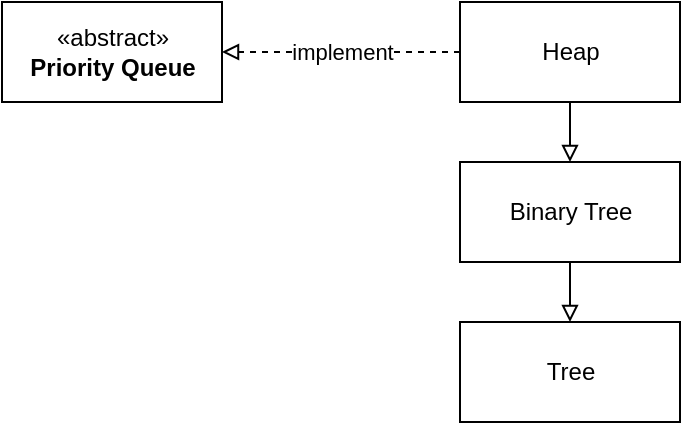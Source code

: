 <mxfile version="17.1.3" type="github"><diagram id="WrtnJPOUH6YZKBtfhys7" name="Page-1"><mxGraphModel dx="682" dy="538" grid="1" gridSize="10" guides="1" tooltips="1" connect="1" arrows="1" fold="1" page="1" pageScale="1" pageWidth="827" pageHeight="1169" math="0" shadow="0"><root><mxCell id="0"/><mxCell id="1" parent="0"/><mxCell id="1y9OTA7gdQjxtw_s0e1w-1" value="«abstract»&lt;br&gt;&lt;b&gt;Priority Queue&lt;/b&gt;" style="html=1;" vertex="1" parent="1"><mxGeometry x="40" y="40" width="110" height="50" as="geometry"/></mxCell><mxCell id="1y9OTA7gdQjxtw_s0e1w-2" value="Tree" style="html=1;" vertex="1" parent="1"><mxGeometry x="269" y="200" width="110" height="50" as="geometry"/></mxCell><mxCell id="1y9OTA7gdQjxtw_s0e1w-4" style="edgeStyle=orthogonalEdgeStyle;rounded=0;orthogonalLoop=1;jettySize=auto;html=1;endArrow=block;endFill=0;" edge="1" parent="1" source="1y9OTA7gdQjxtw_s0e1w-3" target="1y9OTA7gdQjxtw_s0e1w-2"><mxGeometry relative="1" as="geometry"/></mxCell><mxCell id="1y9OTA7gdQjxtw_s0e1w-3" value="Binary Tree" style="html=1;" vertex="1" parent="1"><mxGeometry x="269" y="120" width="110" height="50" as="geometry"/></mxCell><mxCell id="1y9OTA7gdQjxtw_s0e1w-6" style="edgeStyle=orthogonalEdgeStyle;rounded=0;orthogonalLoop=1;jettySize=auto;html=1;endArrow=block;endFill=0;" edge="1" parent="1" source="1y9OTA7gdQjxtw_s0e1w-5" target="1y9OTA7gdQjxtw_s0e1w-3"><mxGeometry relative="1" as="geometry"/></mxCell><mxCell id="1y9OTA7gdQjxtw_s0e1w-7" value="implement" style="edgeStyle=orthogonalEdgeStyle;rounded=0;orthogonalLoop=1;jettySize=auto;html=1;entryX=1;entryY=0.5;entryDx=0;entryDy=0;endArrow=block;endFill=0;dashed=1;" edge="1" parent="1" source="1y9OTA7gdQjxtw_s0e1w-5" target="1y9OTA7gdQjxtw_s0e1w-1"><mxGeometry relative="1" as="geometry"/></mxCell><mxCell id="1y9OTA7gdQjxtw_s0e1w-5" value="Heap" style="html=1;" vertex="1" parent="1"><mxGeometry x="269" y="40" width="110" height="50" as="geometry"/></mxCell></root></mxGraphModel></diagram></mxfile>